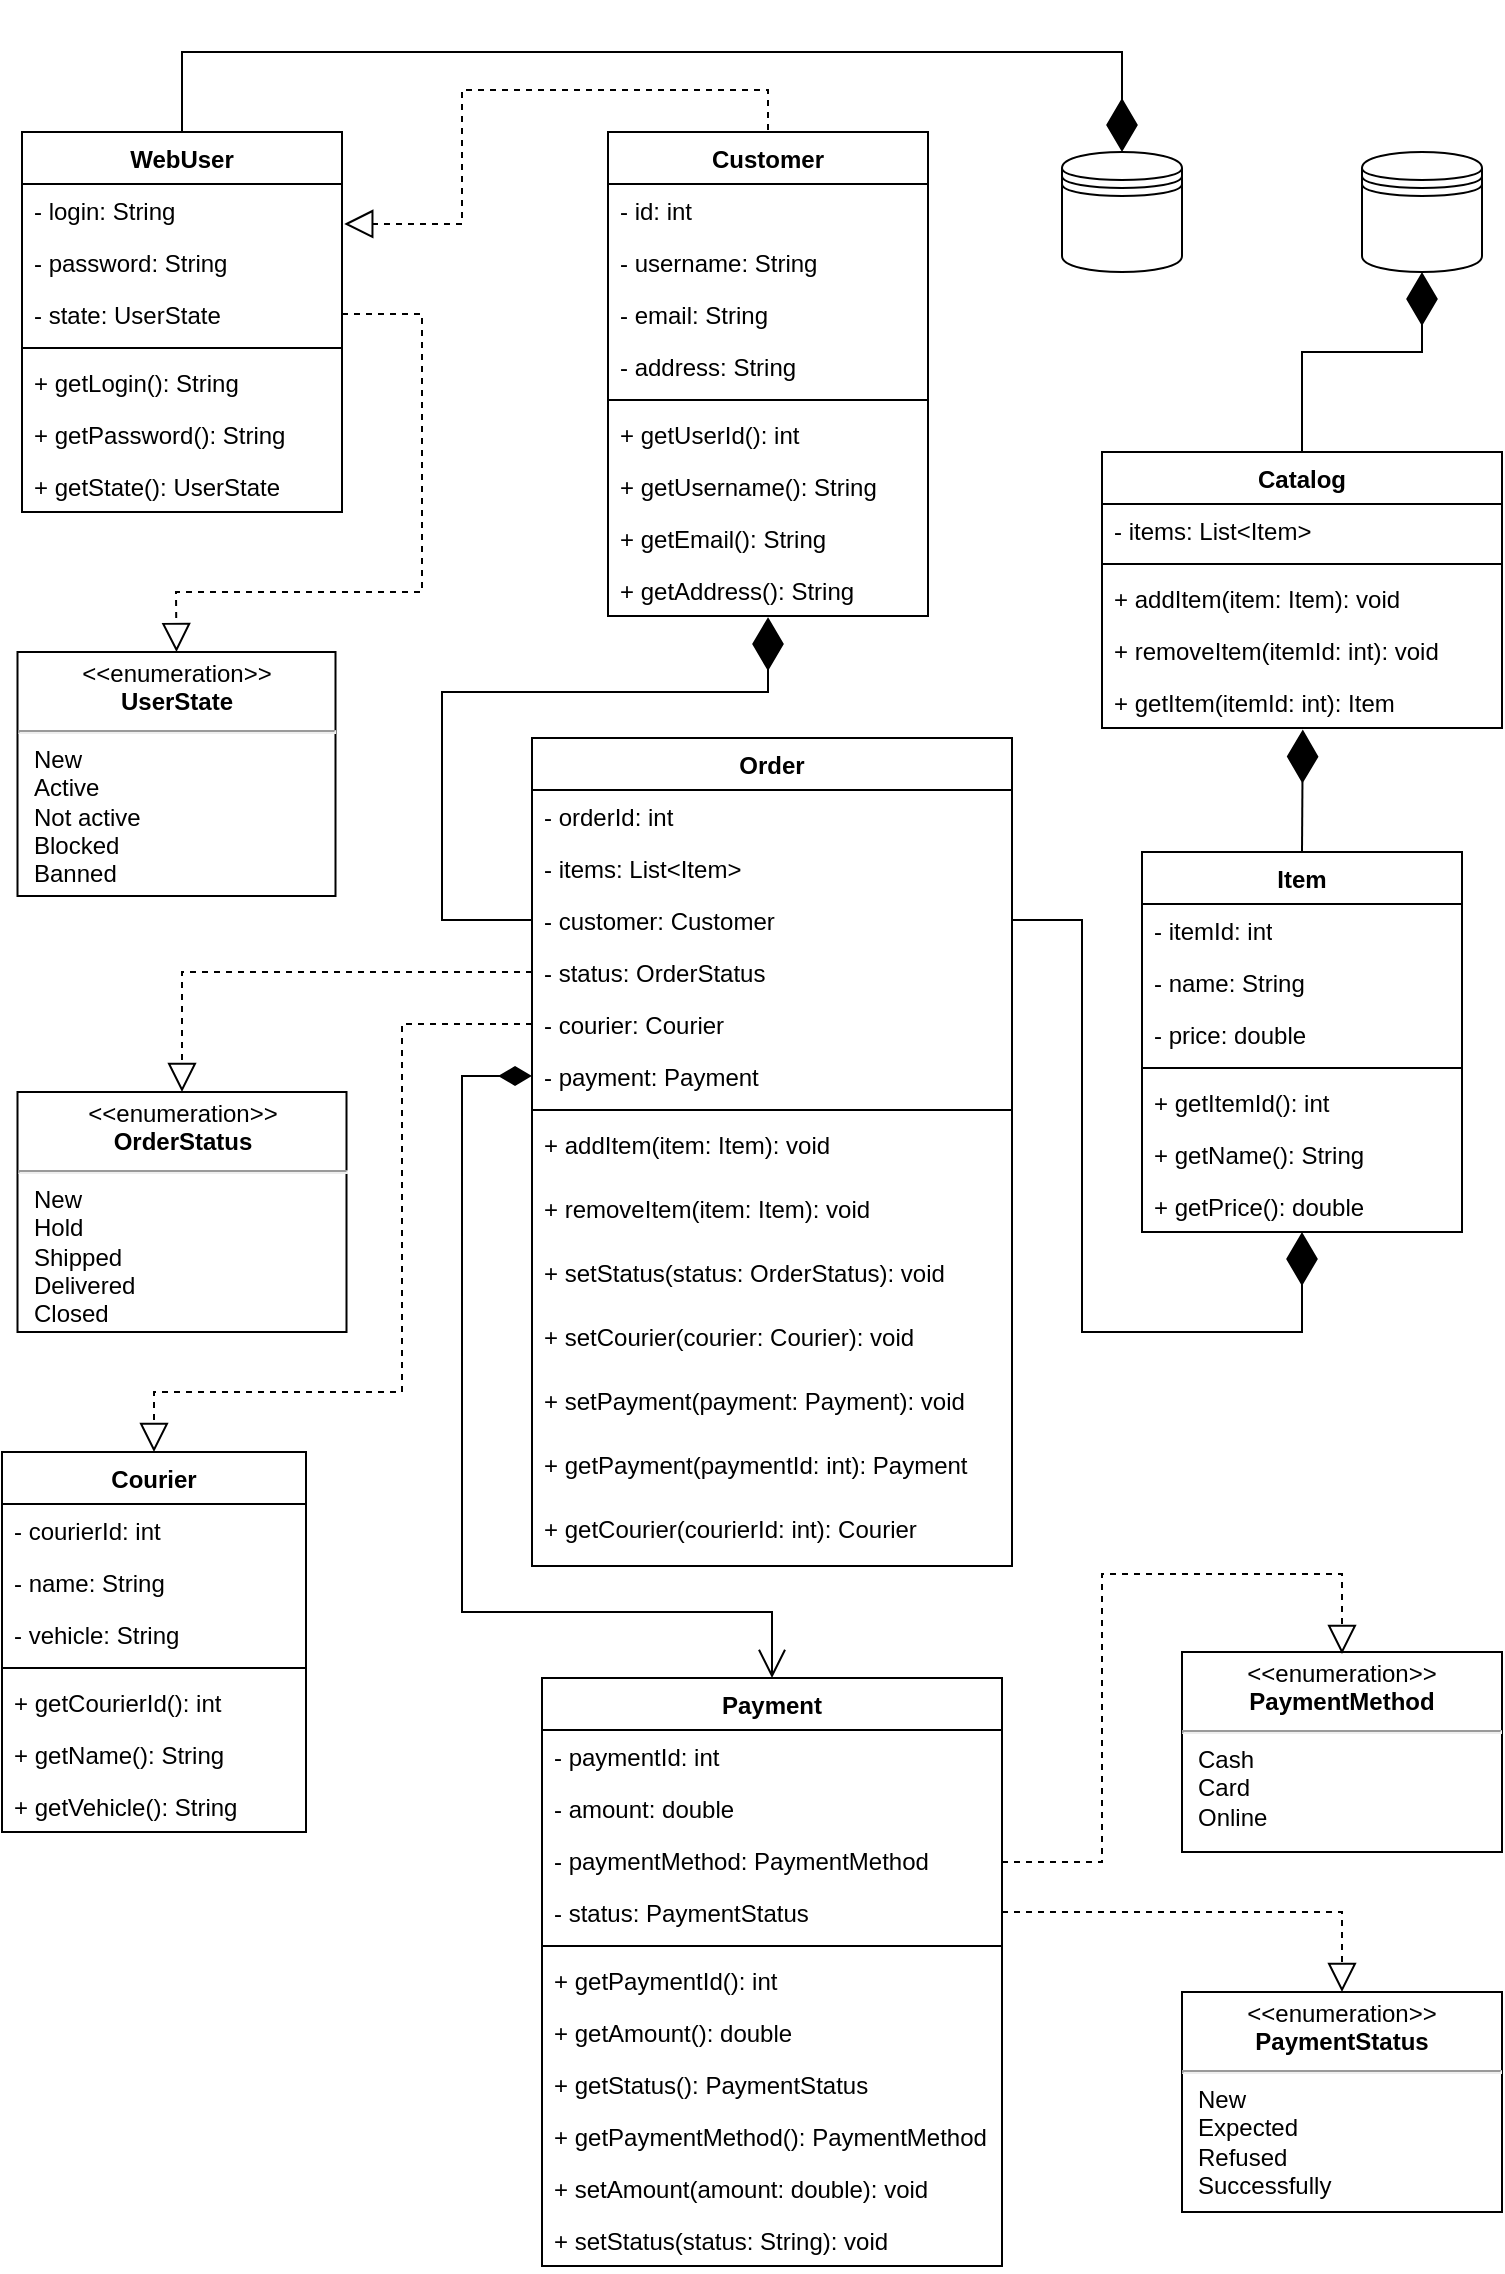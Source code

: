 <mxfile version="23.1.5" type="device">
  <diagram id="C5RBs43oDa-KdzZeNtuy" name="Page-1">
    <mxGraphModel dx="913" dy="577" grid="1" gridSize="10" guides="1" tooltips="1" connect="1" arrows="1" fold="1" page="1" pageScale="1" pageWidth="827" pageHeight="1169" math="0" shadow="0">
      <root>
        <mxCell id="WIyWlLk6GJQsqaUBKTNV-0" />
        <mxCell id="WIyWlLk6GJQsqaUBKTNV-1" parent="WIyWlLk6GJQsqaUBKTNV-0" />
        <mxCell id="zkfFHV4jXpPFQw0GAbJ--0" value="Customer" style="swimlane;fontStyle=1;align=center;verticalAlign=top;childLayout=stackLayout;horizontal=1;startSize=26;horizontalStack=0;resizeParent=1;resizeLast=0;collapsible=1;marginBottom=0;rounded=0;shadow=0;strokeWidth=1;" parent="WIyWlLk6GJQsqaUBKTNV-1" vertex="1">
          <mxGeometry x="353" y="70" width="160" height="242" as="geometry">
            <mxRectangle x="230" y="140" width="160" height="26" as="alternateBounds" />
          </mxGeometry>
        </mxCell>
        <mxCell id="zkfFHV4jXpPFQw0GAbJ--1" value="- id: int" style="text;align=left;verticalAlign=top;spacingLeft=4;spacingRight=4;overflow=hidden;rotatable=0;points=[[0,0.5],[1,0.5]];portConstraint=eastwest;" parent="zkfFHV4jXpPFQw0GAbJ--0" vertex="1">
          <mxGeometry y="26" width="160" height="26" as="geometry" />
        </mxCell>
        <mxCell id="zkfFHV4jXpPFQw0GAbJ--2" value="- username: String" style="text;align=left;verticalAlign=top;spacingLeft=4;spacingRight=4;overflow=hidden;rotatable=0;points=[[0,0.5],[1,0.5]];portConstraint=eastwest;rounded=0;shadow=0;html=0;" parent="zkfFHV4jXpPFQw0GAbJ--0" vertex="1">
          <mxGeometry y="52" width="160" height="26" as="geometry" />
        </mxCell>
        <mxCell id="zkfFHV4jXpPFQw0GAbJ--3" value="- email: String" style="text;align=left;verticalAlign=top;spacingLeft=4;spacingRight=4;overflow=hidden;rotatable=0;points=[[0,0.5],[1,0.5]];portConstraint=eastwest;rounded=0;shadow=0;html=0;" parent="zkfFHV4jXpPFQw0GAbJ--0" vertex="1">
          <mxGeometry y="78" width="160" height="26" as="geometry" />
        </mxCell>
        <mxCell id="Utnqw9MbGtjkP07QCAIf-25" value="- address: String" style="text;align=left;verticalAlign=top;spacingLeft=4;spacingRight=4;overflow=hidden;rotatable=0;points=[[0,0.5],[1,0.5]];portConstraint=eastwest;rounded=0;shadow=0;html=0;" parent="zkfFHV4jXpPFQw0GAbJ--0" vertex="1">
          <mxGeometry y="104" width="160" height="26" as="geometry" />
        </mxCell>
        <mxCell id="zkfFHV4jXpPFQw0GAbJ--4" value="" style="line;html=1;strokeWidth=1;align=left;verticalAlign=middle;spacingTop=-1;spacingLeft=3;spacingRight=3;rotatable=0;labelPosition=right;points=[];portConstraint=eastwest;" parent="zkfFHV4jXpPFQw0GAbJ--0" vertex="1">
          <mxGeometry y="130" width="160" height="8" as="geometry" />
        </mxCell>
        <mxCell id="zkfFHV4jXpPFQw0GAbJ--5" value="+ getUserId(): int " style="text;align=left;verticalAlign=top;spacingLeft=4;spacingRight=4;overflow=hidden;rotatable=0;points=[[0,0.5],[1,0.5]];portConstraint=eastwest;" parent="zkfFHV4jXpPFQw0GAbJ--0" vertex="1">
          <mxGeometry y="138" width="160" height="26" as="geometry" />
        </mxCell>
        <mxCell id="Utnqw9MbGtjkP07QCAIf-0" value="+ getUsername(): String" style="text;align=left;verticalAlign=top;spacingLeft=4;spacingRight=4;overflow=hidden;rotatable=0;points=[[0,0.5],[1,0.5]];portConstraint=eastwest;" parent="zkfFHV4jXpPFQw0GAbJ--0" vertex="1">
          <mxGeometry y="164" width="160" height="26" as="geometry" />
        </mxCell>
        <mxCell id="Utnqw9MbGtjkP07QCAIf-1" value="+ getEmail(): String" style="text;align=left;verticalAlign=top;spacingLeft=4;spacingRight=4;overflow=hidden;rotatable=0;points=[[0,0.5],[1,0.5]];portConstraint=eastwest;" parent="zkfFHV4jXpPFQw0GAbJ--0" vertex="1">
          <mxGeometry y="190" width="160" height="26" as="geometry" />
        </mxCell>
        <mxCell id="Utnqw9MbGtjkP07QCAIf-26" value="+ getAddress(): String" style="text;align=left;verticalAlign=top;spacingLeft=4;spacingRight=4;overflow=hidden;rotatable=0;points=[[0,0.5],[1,0.5]];portConstraint=eastwest;" parent="zkfFHV4jXpPFQw0GAbJ--0" vertex="1">
          <mxGeometry y="216" width="160" height="26" as="geometry" />
        </mxCell>
        <mxCell id="zkfFHV4jXpPFQw0GAbJ--6" value="Order" style="swimlane;fontStyle=1;align=center;verticalAlign=top;childLayout=stackLayout;horizontal=1;startSize=26;horizontalStack=0;resizeParent=1;resizeLast=0;collapsible=1;marginBottom=0;rounded=0;shadow=0;strokeWidth=1;" parent="WIyWlLk6GJQsqaUBKTNV-1" vertex="1">
          <mxGeometry x="315" y="373" width="240" height="414" as="geometry">
            <mxRectangle x="130" y="380" width="160" height="26" as="alternateBounds" />
          </mxGeometry>
        </mxCell>
        <mxCell id="zkfFHV4jXpPFQw0GAbJ--7" value="- orderId: int" style="text;align=left;verticalAlign=top;spacingLeft=4;spacingRight=4;overflow=hidden;rotatable=0;points=[[0,0.5],[1,0.5]];portConstraint=eastwest;" parent="zkfFHV4jXpPFQw0GAbJ--6" vertex="1">
          <mxGeometry y="26" width="240" height="26" as="geometry" />
        </mxCell>
        <mxCell id="zkfFHV4jXpPFQw0GAbJ--8" value="- items: List&lt;Item&gt;" style="text;align=left;verticalAlign=top;spacingLeft=4;spacingRight=4;overflow=hidden;rotatable=0;points=[[0,0.5],[1,0.5]];portConstraint=eastwest;rounded=0;shadow=0;html=0;" parent="zkfFHV4jXpPFQw0GAbJ--6" vertex="1">
          <mxGeometry y="52" width="240" height="26" as="geometry" />
        </mxCell>
        <mxCell id="Utnqw9MbGtjkP07QCAIf-71" value="- customer: Customer" style="text;align=left;verticalAlign=top;spacingLeft=4;spacingRight=4;overflow=hidden;rotatable=0;points=[[0,0.5],[1,0.5]];portConstraint=eastwest;rounded=0;shadow=0;html=0;" parent="zkfFHV4jXpPFQw0GAbJ--6" vertex="1">
          <mxGeometry y="78" width="240" height="26" as="geometry" />
        </mxCell>
        <mxCell id="Utnqw9MbGtjkP07QCAIf-2" value="- status: OrderStatus" style="text;align=left;verticalAlign=top;spacingLeft=4;spacingRight=4;overflow=hidden;rotatable=0;points=[[0,0.5],[1,0.5]];portConstraint=eastwest;rounded=0;shadow=0;html=0;" parent="zkfFHV4jXpPFQw0GAbJ--6" vertex="1">
          <mxGeometry y="104" width="240" height="26" as="geometry" />
        </mxCell>
        <mxCell id="Utnqw9MbGtjkP07QCAIf-70" value="- courier: Courier" style="text;align=left;verticalAlign=top;spacingLeft=4;spacingRight=4;overflow=hidden;rotatable=0;points=[[0,0.5],[1,0.5]];portConstraint=eastwest;rounded=0;shadow=0;html=0;" parent="zkfFHV4jXpPFQw0GAbJ--6" vertex="1">
          <mxGeometry y="130" width="240" height="26" as="geometry" />
        </mxCell>
        <mxCell id="Utnqw9MbGtjkP07QCAIf-73" value="- payment: Payment" style="text;align=left;verticalAlign=top;spacingLeft=4;spacingRight=4;overflow=hidden;rotatable=0;points=[[0,0.5],[1,0.5]];portConstraint=eastwest;rounded=0;shadow=0;html=0;" parent="zkfFHV4jXpPFQw0GAbJ--6" vertex="1">
          <mxGeometry y="156" width="240" height="26" as="geometry" />
        </mxCell>
        <mxCell id="zkfFHV4jXpPFQw0GAbJ--9" value="" style="line;html=1;strokeWidth=1;align=left;verticalAlign=middle;spacingTop=-1;spacingLeft=3;spacingRight=3;rotatable=0;labelPosition=right;points=[];portConstraint=eastwest;" parent="zkfFHV4jXpPFQw0GAbJ--6" vertex="1">
          <mxGeometry y="182" width="240" height="8" as="geometry" />
        </mxCell>
        <mxCell id="zkfFHV4jXpPFQw0GAbJ--11" value="+ addItem(item: Item): void" style="text;align=left;verticalAlign=top;spacingLeft=4;spacingRight=4;overflow=hidden;rotatable=0;points=[[0,0.5],[1,0.5]];portConstraint=eastwest;" parent="zkfFHV4jXpPFQw0GAbJ--6" vertex="1">
          <mxGeometry y="190" width="240" height="32" as="geometry" />
        </mxCell>
        <mxCell id="Utnqw9MbGtjkP07QCAIf-3" value="+ removeItem(item: Item): void" style="text;align=left;verticalAlign=top;spacingLeft=4;spacingRight=4;overflow=hidden;rotatable=0;points=[[0,0.5],[1,0.5]];portConstraint=eastwest;" parent="zkfFHV4jXpPFQw0GAbJ--6" vertex="1">
          <mxGeometry y="222" width="240" height="32" as="geometry" />
        </mxCell>
        <mxCell id="Utnqw9MbGtjkP07QCAIf-4" value="+ setStatus(status: OrderStatus): void" style="text;align=left;verticalAlign=top;spacingLeft=4;spacingRight=4;overflow=hidden;rotatable=0;points=[[0,0.5],[1,0.5]];portConstraint=eastwest;" parent="zkfFHV4jXpPFQw0GAbJ--6" vertex="1">
          <mxGeometry y="254" width="240" height="32" as="geometry" />
        </mxCell>
        <mxCell id="Utnqw9MbGtjkP07QCAIf-76" value="+ setCourier(courier: Courier): void" style="text;align=left;verticalAlign=top;spacingLeft=4;spacingRight=4;overflow=hidden;rotatable=0;points=[[0,0.5],[1,0.5]];portConstraint=eastwest;" parent="zkfFHV4jXpPFQw0GAbJ--6" vertex="1">
          <mxGeometry y="286" width="240" height="32" as="geometry" />
        </mxCell>
        <mxCell id="Utnqw9MbGtjkP07QCAIf-77" value="+ setPayment(payment: Payment): void" style="text;align=left;verticalAlign=top;spacingLeft=4;spacingRight=4;overflow=hidden;rotatable=0;points=[[0,0.5],[1,0.5]];portConstraint=eastwest;" parent="zkfFHV4jXpPFQw0GAbJ--6" vertex="1">
          <mxGeometry y="318" width="240" height="32" as="geometry" />
        </mxCell>
        <mxCell id="Utnqw9MbGtjkP07QCAIf-74" value="+ getPayment(paymentId: int): Payment" style="text;align=left;verticalAlign=top;spacingLeft=4;spacingRight=4;overflow=hidden;rotatable=0;points=[[0,0.5],[1,0.5]];portConstraint=eastwest;" parent="zkfFHV4jXpPFQw0GAbJ--6" vertex="1">
          <mxGeometry y="350" width="240" height="32" as="geometry" />
        </mxCell>
        <mxCell id="Utnqw9MbGtjkP07QCAIf-75" value="+ getCourier(courierId: int): Courier" style="text;align=left;verticalAlign=top;spacingLeft=4;spacingRight=4;overflow=hidden;rotatable=0;points=[[0,0.5],[1,0.5]];portConstraint=eastwest;" parent="zkfFHV4jXpPFQw0GAbJ--6" vertex="1">
          <mxGeometry y="382" width="240" height="32" as="geometry" />
        </mxCell>
        <mxCell id="zkfFHV4jXpPFQw0GAbJ--17" value="Courier" style="swimlane;fontStyle=1;align=center;verticalAlign=top;childLayout=stackLayout;horizontal=1;startSize=26;horizontalStack=0;resizeParent=1;resizeLast=0;collapsible=1;marginBottom=0;rounded=0;shadow=0;strokeWidth=1;" parent="WIyWlLk6GJQsqaUBKTNV-1" vertex="1">
          <mxGeometry x="50" y="730" width="152" height="190" as="geometry">
            <mxRectangle x="550" y="140" width="160" height="26" as="alternateBounds" />
          </mxGeometry>
        </mxCell>
        <mxCell id="zkfFHV4jXpPFQw0GAbJ--18" value="- courierId: int" style="text;align=left;verticalAlign=top;spacingLeft=4;spacingRight=4;overflow=hidden;rotatable=0;points=[[0,0.5],[1,0.5]];portConstraint=eastwest;" parent="zkfFHV4jXpPFQw0GAbJ--17" vertex="1">
          <mxGeometry y="26" width="152" height="26" as="geometry" />
        </mxCell>
        <mxCell id="zkfFHV4jXpPFQw0GAbJ--19" value="- name: String" style="text;align=left;verticalAlign=top;spacingLeft=4;spacingRight=4;overflow=hidden;rotatable=0;points=[[0,0.5],[1,0.5]];portConstraint=eastwest;rounded=0;shadow=0;html=0;" parent="zkfFHV4jXpPFQw0GAbJ--17" vertex="1">
          <mxGeometry y="52" width="152" height="26" as="geometry" />
        </mxCell>
        <mxCell id="zkfFHV4jXpPFQw0GAbJ--20" value="- vehicle: String" style="text;align=left;verticalAlign=top;spacingLeft=4;spacingRight=4;overflow=hidden;rotatable=0;points=[[0,0.5],[1,0.5]];portConstraint=eastwest;rounded=0;shadow=0;html=0;" parent="zkfFHV4jXpPFQw0GAbJ--17" vertex="1">
          <mxGeometry y="78" width="152" height="26" as="geometry" />
        </mxCell>
        <mxCell id="zkfFHV4jXpPFQw0GAbJ--23" value="" style="line;html=1;strokeWidth=1;align=left;verticalAlign=middle;spacingTop=-1;spacingLeft=3;spacingRight=3;rotatable=0;labelPosition=right;points=[];portConstraint=eastwest;" parent="zkfFHV4jXpPFQw0GAbJ--17" vertex="1">
          <mxGeometry y="104" width="152" height="8" as="geometry" />
        </mxCell>
        <mxCell id="zkfFHV4jXpPFQw0GAbJ--22" value="+ getCourierId(): int" style="text;align=left;verticalAlign=top;spacingLeft=4;spacingRight=4;overflow=hidden;rotatable=0;points=[[0,0.5],[1,0.5]];portConstraint=eastwest;rounded=0;shadow=0;html=0;" parent="zkfFHV4jXpPFQw0GAbJ--17" vertex="1">
          <mxGeometry y="112" width="152" height="26" as="geometry" />
        </mxCell>
        <mxCell id="zkfFHV4jXpPFQw0GAbJ--24" value="+ getName(): String" style="text;align=left;verticalAlign=top;spacingLeft=4;spacingRight=4;overflow=hidden;rotatable=0;points=[[0,0.5],[1,0.5]];portConstraint=eastwest;" parent="zkfFHV4jXpPFQw0GAbJ--17" vertex="1">
          <mxGeometry y="138" width="152" height="26" as="geometry" />
        </mxCell>
        <mxCell id="zkfFHV4jXpPFQw0GAbJ--25" value="+ getVehicle(): String" style="text;align=left;verticalAlign=top;spacingLeft=4;spacingRight=4;overflow=hidden;rotatable=0;points=[[0,0.5],[1,0.5]];portConstraint=eastwest;" parent="zkfFHV4jXpPFQw0GAbJ--17" vertex="1">
          <mxGeometry y="164" width="152" height="26" as="geometry" />
        </mxCell>
        <mxCell id="Utnqw9MbGtjkP07QCAIf-5" value="Item" style="swimlane;fontStyle=1;align=center;verticalAlign=top;childLayout=stackLayout;horizontal=1;startSize=26;horizontalStack=0;resizeParent=1;resizeParentMax=0;resizeLast=0;collapsible=1;marginBottom=0;whiteSpace=wrap;html=1;" parent="WIyWlLk6GJQsqaUBKTNV-1" vertex="1">
          <mxGeometry x="620" y="430" width="160" height="190" as="geometry" />
        </mxCell>
        <mxCell id="Utnqw9MbGtjkP07QCAIf-6" value="- itemId: int" style="text;strokeColor=none;fillColor=none;align=left;verticalAlign=top;spacingLeft=4;spacingRight=4;overflow=hidden;rotatable=0;points=[[0,0.5],[1,0.5]];portConstraint=eastwest;whiteSpace=wrap;html=1;" parent="Utnqw9MbGtjkP07QCAIf-5" vertex="1">
          <mxGeometry y="26" width="160" height="26" as="geometry" />
        </mxCell>
        <mxCell id="Utnqw9MbGtjkP07QCAIf-10" value="- name: String" style="text;strokeColor=none;fillColor=none;align=left;verticalAlign=top;spacingLeft=4;spacingRight=4;overflow=hidden;rotatable=0;points=[[0,0.5],[1,0.5]];portConstraint=eastwest;whiteSpace=wrap;html=1;" parent="Utnqw9MbGtjkP07QCAIf-5" vertex="1">
          <mxGeometry y="52" width="160" height="26" as="geometry" />
        </mxCell>
        <mxCell id="Utnqw9MbGtjkP07QCAIf-12" value="- price: double" style="text;strokeColor=none;fillColor=none;align=left;verticalAlign=top;spacingLeft=4;spacingRight=4;overflow=hidden;rotatable=0;points=[[0,0.5],[1,0.5]];portConstraint=eastwest;whiteSpace=wrap;html=1;" parent="Utnqw9MbGtjkP07QCAIf-5" vertex="1">
          <mxGeometry y="78" width="160" height="26" as="geometry" />
        </mxCell>
        <mxCell id="Utnqw9MbGtjkP07QCAIf-7" value="" style="line;strokeWidth=1;fillColor=none;align=left;verticalAlign=middle;spacingTop=-1;spacingLeft=3;spacingRight=3;rotatable=0;labelPosition=right;points=[];portConstraint=eastwest;strokeColor=inherit;" parent="Utnqw9MbGtjkP07QCAIf-5" vertex="1">
          <mxGeometry y="104" width="160" height="8" as="geometry" />
        </mxCell>
        <mxCell id="Utnqw9MbGtjkP07QCAIf-8" value="+ getItemId(): int" style="text;strokeColor=none;fillColor=none;align=left;verticalAlign=top;spacingLeft=4;spacingRight=4;overflow=hidden;rotatable=0;points=[[0,0.5],[1,0.5]];portConstraint=eastwest;whiteSpace=wrap;html=1;" parent="Utnqw9MbGtjkP07QCAIf-5" vertex="1">
          <mxGeometry y="112" width="160" height="26" as="geometry" />
        </mxCell>
        <mxCell id="Utnqw9MbGtjkP07QCAIf-9" value="+ getName(): String" style="text;strokeColor=none;fillColor=none;align=left;verticalAlign=top;spacingLeft=4;spacingRight=4;overflow=hidden;rotatable=0;points=[[0,0.5],[1,0.5]];portConstraint=eastwest;whiteSpace=wrap;html=1;" parent="Utnqw9MbGtjkP07QCAIf-5" vertex="1">
          <mxGeometry y="138" width="160" height="26" as="geometry" />
        </mxCell>
        <mxCell id="Utnqw9MbGtjkP07QCAIf-11" value="+ getPrice(): double" style="text;strokeColor=none;fillColor=none;align=left;verticalAlign=top;spacingLeft=4;spacingRight=4;overflow=hidden;rotatable=0;points=[[0,0.5],[1,0.5]];portConstraint=eastwest;whiteSpace=wrap;html=1;" parent="Utnqw9MbGtjkP07QCAIf-5" vertex="1">
          <mxGeometry y="164" width="160" height="26" as="geometry" />
        </mxCell>
        <mxCell id="Utnqw9MbGtjkP07QCAIf-13" value="WebUser" style="swimlane;fontStyle=1;align=center;verticalAlign=top;childLayout=stackLayout;horizontal=1;startSize=26;horizontalStack=0;resizeParent=1;resizeParentMax=0;resizeLast=0;collapsible=1;marginBottom=0;whiteSpace=wrap;html=1;" parent="WIyWlLk6GJQsqaUBKTNV-1" vertex="1">
          <mxGeometry x="60" y="70" width="160" height="190" as="geometry" />
        </mxCell>
        <mxCell id="Utnqw9MbGtjkP07QCAIf-23" value="- login: String" style="text;strokeColor=none;fillColor=none;align=left;verticalAlign=top;spacingLeft=4;spacingRight=4;overflow=hidden;rotatable=0;points=[[0,0.5],[1,0.5]];portConstraint=eastwest;whiteSpace=wrap;html=1;" parent="Utnqw9MbGtjkP07QCAIf-13" vertex="1">
          <mxGeometry y="26" width="160" height="26" as="geometry" />
        </mxCell>
        <mxCell id="Utnqw9MbGtjkP07QCAIf-14" value="- password: String" style="text;strokeColor=none;fillColor=none;align=left;verticalAlign=top;spacingLeft=4;spacingRight=4;overflow=hidden;rotatable=0;points=[[0,0.5],[1,0.5]];portConstraint=eastwest;whiteSpace=wrap;html=1;" parent="Utnqw9MbGtjkP07QCAIf-13" vertex="1">
          <mxGeometry y="52" width="160" height="26" as="geometry" />
        </mxCell>
        <mxCell id="Utnqw9MbGtjkP07QCAIf-21" value="- state: UserState" style="text;strokeColor=none;fillColor=none;align=left;verticalAlign=top;spacingLeft=4;spacingRight=4;overflow=hidden;rotatable=0;points=[[0,0.5],[1,0.5]];portConstraint=eastwest;whiteSpace=wrap;html=1;" parent="Utnqw9MbGtjkP07QCAIf-13" vertex="1">
          <mxGeometry y="78" width="160" height="26" as="geometry" />
        </mxCell>
        <mxCell id="Utnqw9MbGtjkP07QCAIf-15" value="" style="line;strokeWidth=1;fillColor=none;align=left;verticalAlign=middle;spacingTop=-1;spacingLeft=3;spacingRight=3;rotatable=0;labelPosition=right;points=[];portConstraint=eastwest;strokeColor=inherit;" parent="Utnqw9MbGtjkP07QCAIf-13" vertex="1">
          <mxGeometry y="104" width="160" height="8" as="geometry" />
        </mxCell>
        <mxCell id="Utnqw9MbGtjkP07QCAIf-16" value="+ getLogin(): String" style="text;strokeColor=none;fillColor=none;align=left;verticalAlign=top;spacingLeft=4;spacingRight=4;overflow=hidden;rotatable=0;points=[[0,0.5],[1,0.5]];portConstraint=eastwest;whiteSpace=wrap;html=1;" parent="Utnqw9MbGtjkP07QCAIf-13" vertex="1">
          <mxGeometry y="112" width="160" height="26" as="geometry" />
        </mxCell>
        <mxCell id="Utnqw9MbGtjkP07QCAIf-22" value="+ getPassword(): String" style="text;strokeColor=none;fillColor=none;align=left;verticalAlign=top;spacingLeft=4;spacingRight=4;overflow=hidden;rotatable=0;points=[[0,0.5],[1,0.5]];portConstraint=eastwest;whiteSpace=wrap;html=1;" parent="Utnqw9MbGtjkP07QCAIf-13" vertex="1">
          <mxGeometry y="138" width="160" height="26" as="geometry" />
        </mxCell>
        <mxCell id="Utnqw9MbGtjkP07QCAIf-24" value="+ getState(): UserState" style="text;strokeColor=none;fillColor=none;align=left;verticalAlign=top;spacingLeft=4;spacingRight=4;overflow=hidden;rotatable=0;points=[[0,0.5],[1,0.5]];portConstraint=eastwest;whiteSpace=wrap;html=1;" parent="Utnqw9MbGtjkP07QCAIf-13" vertex="1">
          <mxGeometry y="164" width="160" height="26" as="geometry" />
        </mxCell>
        <mxCell id="Utnqw9MbGtjkP07QCAIf-40" value="&lt;p style=&quot;margin:0px;margin-top:4px;text-align:center;&quot;&gt;&amp;lt;&amp;lt;enumeration&amp;gt;&amp;gt;&lt;br&gt;&lt;b&gt;UserState&lt;/b&gt;&lt;/p&gt;&lt;hr&gt;&lt;p style=&quot;margin:0px;margin-left:8px;text-align:left;&quot;&gt;New&lt;br&gt;Active&lt;/p&gt;&lt;p style=&quot;margin:0px;margin-left:8px;text-align:left;&quot;&gt;Not active&lt;br&gt;&lt;/p&gt;&lt;p style=&quot;margin:0px;margin-left:8px;text-align:left;&quot;&gt;Blocked&lt;/p&gt;&lt;p style=&quot;margin:0px;margin-left:8px;text-align:left;&quot;&gt;Banned&lt;/p&gt;&lt;p style=&quot;margin:0px;margin-left:8px;text-align:left;&quot;&gt;&lt;br&gt;&lt;/p&gt;" style="shape=rect;html=1;overflow=fill;whiteSpace=wrap;" parent="WIyWlLk6GJQsqaUBKTNV-1" vertex="1">
          <mxGeometry x="57.75" y="330" width="159" height="122" as="geometry" />
        </mxCell>
        <mxCell id="Utnqw9MbGtjkP07QCAIf-41" value="Payment" style="swimlane;fontStyle=1;align=center;verticalAlign=top;childLayout=stackLayout;horizontal=1;startSize=26;horizontalStack=0;resizeParent=1;resizeParentMax=0;resizeLast=0;collapsible=1;marginBottom=0;whiteSpace=wrap;html=1;" parent="WIyWlLk6GJQsqaUBKTNV-1" vertex="1">
          <mxGeometry x="320" y="843" width="230" height="294" as="geometry" />
        </mxCell>
        <mxCell id="Utnqw9MbGtjkP07QCAIf-42" value="- paymentId: int" style="text;strokeColor=none;fillColor=none;align=left;verticalAlign=top;spacingLeft=4;spacingRight=4;overflow=hidden;rotatable=0;points=[[0,0.5],[1,0.5]];portConstraint=eastwest;whiteSpace=wrap;html=1;" parent="Utnqw9MbGtjkP07QCAIf-41" vertex="1">
          <mxGeometry y="26" width="230" height="26" as="geometry" />
        </mxCell>
        <mxCell id="Utnqw9MbGtjkP07QCAIf-48" value="- amount: double" style="text;strokeColor=none;fillColor=none;align=left;verticalAlign=top;spacingLeft=4;spacingRight=4;overflow=hidden;rotatable=0;points=[[0,0.5],[1,0.5]];portConstraint=eastwest;whiteSpace=wrap;html=1;" parent="Utnqw9MbGtjkP07QCAIf-41" vertex="1">
          <mxGeometry y="52" width="230" height="26" as="geometry" />
        </mxCell>
        <mxCell id="Utnqw9MbGtjkP07QCAIf-46" value="- paymentMethod: PaymentMethod" style="text;strokeColor=none;fillColor=none;align=left;verticalAlign=top;spacingLeft=4;spacingRight=4;overflow=hidden;rotatable=0;points=[[0,0.5],[1,0.5]];portConstraint=eastwest;whiteSpace=wrap;html=1;" parent="Utnqw9MbGtjkP07QCAIf-41" vertex="1">
          <mxGeometry y="78" width="230" height="26" as="geometry" />
        </mxCell>
        <mxCell id="Utnqw9MbGtjkP07QCAIf-47" value="- status:&amp;nbsp;PaymentStatus" style="text;strokeColor=none;fillColor=none;align=left;verticalAlign=top;spacingLeft=4;spacingRight=4;overflow=hidden;rotatable=0;points=[[0,0.5],[1,0.5]];portConstraint=eastwest;whiteSpace=wrap;html=1;" parent="Utnqw9MbGtjkP07QCAIf-41" vertex="1">
          <mxGeometry y="104" width="230" height="26" as="geometry" />
        </mxCell>
        <mxCell id="Utnqw9MbGtjkP07QCAIf-43" value="" style="line;strokeWidth=1;fillColor=none;align=left;verticalAlign=middle;spacingTop=-1;spacingLeft=3;spacingRight=3;rotatable=0;labelPosition=right;points=[];portConstraint=eastwest;strokeColor=inherit;" parent="Utnqw9MbGtjkP07QCAIf-41" vertex="1">
          <mxGeometry y="130" width="230" height="8" as="geometry" />
        </mxCell>
        <mxCell id="Utnqw9MbGtjkP07QCAIf-44" value="+ getPaymentId(): int" style="text;strokeColor=none;fillColor=none;align=left;verticalAlign=top;spacingLeft=4;spacingRight=4;overflow=hidden;rotatable=0;points=[[0,0.5],[1,0.5]];portConstraint=eastwest;whiteSpace=wrap;html=1;" parent="Utnqw9MbGtjkP07QCAIf-41" vertex="1">
          <mxGeometry y="138" width="230" height="26" as="geometry" />
        </mxCell>
        <mxCell id="Utnqw9MbGtjkP07QCAIf-45" value="+ getAmount(): double" style="text;strokeColor=none;fillColor=none;align=left;verticalAlign=top;spacingLeft=4;spacingRight=4;overflow=hidden;rotatable=0;points=[[0,0.5],[1,0.5]];portConstraint=eastwest;whiteSpace=wrap;html=1;" parent="Utnqw9MbGtjkP07QCAIf-41" vertex="1">
          <mxGeometry y="164" width="230" height="26" as="geometry" />
        </mxCell>
        <mxCell id="Utnqw9MbGtjkP07QCAIf-49" value="+ getStatus():&amp;nbsp;PaymentStatus" style="text;strokeColor=none;fillColor=none;align=left;verticalAlign=top;spacingLeft=4;spacingRight=4;overflow=hidden;rotatable=0;points=[[0,0.5],[1,0.5]];portConstraint=eastwest;whiteSpace=wrap;html=1;" parent="Utnqw9MbGtjkP07QCAIf-41" vertex="1">
          <mxGeometry y="190" width="230" height="26" as="geometry" />
        </mxCell>
        <mxCell id="Utnqw9MbGtjkP07QCAIf-50" value="+ getPaymentMethod(): PaymentMethod" style="text;strokeColor=none;fillColor=none;align=left;verticalAlign=top;spacingLeft=4;spacingRight=4;overflow=hidden;rotatable=0;points=[[0,0.5],[1,0.5]];portConstraint=eastwest;whiteSpace=wrap;html=1;" parent="Utnqw9MbGtjkP07QCAIf-41" vertex="1">
          <mxGeometry y="216" width="230" height="26" as="geometry" />
        </mxCell>
        <mxCell id="Utnqw9MbGtjkP07QCAIf-51" value="+ setAmount(amount: double): void" style="text;strokeColor=none;fillColor=none;align=left;verticalAlign=top;spacingLeft=4;spacingRight=4;overflow=hidden;rotatable=0;points=[[0,0.5],[1,0.5]];portConstraint=eastwest;whiteSpace=wrap;html=1;" parent="Utnqw9MbGtjkP07QCAIf-41" vertex="1">
          <mxGeometry y="242" width="230" height="26" as="geometry" />
        </mxCell>
        <mxCell id="Utnqw9MbGtjkP07QCAIf-52" value="+ setStatus(status: String): void" style="text;strokeColor=none;fillColor=none;align=left;verticalAlign=top;spacingLeft=4;spacingRight=4;overflow=hidden;rotatable=0;points=[[0,0.5],[1,0.5]];portConstraint=eastwest;whiteSpace=wrap;html=1;" parent="Utnqw9MbGtjkP07QCAIf-41" vertex="1">
          <mxGeometry y="268" width="230" height="26" as="geometry" />
        </mxCell>
        <mxCell id="Utnqw9MbGtjkP07QCAIf-54" value="&lt;p style=&quot;margin:0px;margin-top:4px;text-align:center;&quot;&gt;&amp;lt;&amp;lt;enumeration&amp;gt;&amp;gt;&lt;br&gt;&lt;b&gt;PaymentMethod&lt;br&gt;&lt;/b&gt;&lt;/p&gt;&lt;hr&gt;&lt;p style=&quot;margin:0px;margin-left:8px;text-align:left;&quot;&gt;Cash&lt;/p&gt;&lt;p style=&quot;margin:0px;margin-left:8px;text-align:left;&quot;&gt;Card&lt;br&gt;Online&lt;/p&gt;" style="shape=rect;html=1;overflow=fill;whiteSpace=wrap;" parent="WIyWlLk6GJQsqaUBKTNV-1" vertex="1">
          <mxGeometry x="640" y="830" width="160" height="100" as="geometry" />
        </mxCell>
        <mxCell id="Utnqw9MbGtjkP07QCAIf-57" value="Catalog" style="swimlane;fontStyle=1;align=center;verticalAlign=top;childLayout=stackLayout;horizontal=1;startSize=26;horizontalStack=0;resizeParent=1;resizeParentMax=0;resizeLast=0;collapsible=1;marginBottom=0;whiteSpace=wrap;html=1;" parent="WIyWlLk6GJQsqaUBKTNV-1" vertex="1">
          <mxGeometry x="600" y="230" width="200" height="138" as="geometry" />
        </mxCell>
        <mxCell id="Utnqw9MbGtjkP07QCAIf-58" value="- items: List&amp;lt;Item&amp;gt;" style="text;strokeColor=none;fillColor=none;align=left;verticalAlign=top;spacingLeft=4;spacingRight=4;overflow=hidden;rotatable=0;points=[[0,0.5],[1,0.5]];portConstraint=eastwest;whiteSpace=wrap;html=1;" parent="Utnqw9MbGtjkP07QCAIf-57" vertex="1">
          <mxGeometry y="26" width="200" height="26" as="geometry" />
        </mxCell>
        <mxCell id="Utnqw9MbGtjkP07QCAIf-59" value="" style="line;strokeWidth=1;fillColor=none;align=left;verticalAlign=middle;spacingTop=-1;spacingLeft=3;spacingRight=3;rotatable=0;labelPosition=right;points=[];portConstraint=eastwest;strokeColor=inherit;" parent="Utnqw9MbGtjkP07QCAIf-57" vertex="1">
          <mxGeometry y="52" width="200" height="8" as="geometry" />
        </mxCell>
        <mxCell id="Utnqw9MbGtjkP07QCAIf-60" value="+ addItem(item: Item): void" style="text;strokeColor=none;fillColor=none;align=left;verticalAlign=top;spacingLeft=4;spacingRight=4;overflow=hidden;rotatable=0;points=[[0,0.5],[1,0.5]];portConstraint=eastwest;whiteSpace=wrap;html=1;" parent="Utnqw9MbGtjkP07QCAIf-57" vertex="1">
          <mxGeometry y="60" width="200" height="26" as="geometry" />
        </mxCell>
        <mxCell id="Utnqw9MbGtjkP07QCAIf-61" value="+ removeItem(itemId: int): void" style="text;strokeColor=none;fillColor=none;align=left;verticalAlign=top;spacingLeft=4;spacingRight=4;overflow=hidden;rotatable=0;points=[[0,0.5],[1,0.5]];portConstraint=eastwest;whiteSpace=wrap;html=1;" parent="Utnqw9MbGtjkP07QCAIf-57" vertex="1">
          <mxGeometry y="86" width="200" height="26" as="geometry" />
        </mxCell>
        <mxCell id="Utnqw9MbGtjkP07QCAIf-62" value="+ getItem(itemId: int): Item" style="text;strokeColor=none;fillColor=none;align=left;verticalAlign=top;spacingLeft=4;spacingRight=4;overflow=hidden;rotatable=0;points=[[0,0.5],[1,0.5]];portConstraint=eastwest;whiteSpace=wrap;html=1;" parent="Utnqw9MbGtjkP07QCAIf-57" vertex="1">
          <mxGeometry y="112" width="200" height="26" as="geometry" />
        </mxCell>
        <mxCell id="Utnqw9MbGtjkP07QCAIf-65" value="" style="shape=datastore;whiteSpace=wrap;html=1;" parent="WIyWlLk6GJQsqaUBKTNV-1" vertex="1">
          <mxGeometry x="580" y="80" width="60" height="60" as="geometry" />
        </mxCell>
        <mxCell id="Utnqw9MbGtjkP07QCAIf-67" value="" style="shape=datastore;whiteSpace=wrap;html=1;" parent="WIyWlLk6GJQsqaUBKTNV-1" vertex="1">
          <mxGeometry x="730" y="80" width="60" height="60" as="geometry" />
        </mxCell>
        <mxCell id="Utnqw9MbGtjkP07QCAIf-69" value="&lt;p style=&quot;margin:0px;margin-top:4px;text-align:center;&quot;&gt;&amp;lt;&amp;lt;enumeration&amp;gt;&amp;gt;&lt;br&gt;&lt;b&gt;OrderStatus&lt;/b&gt;&lt;/p&gt;&lt;hr&gt;&lt;p style=&quot;margin:0px;margin-left:8px;text-align:left;&quot;&gt;New&lt;/p&gt;&lt;p style=&quot;margin:0px;margin-left:8px;text-align:left;&quot;&gt;Hold&lt;br&gt;Shipped&lt;/p&gt;&lt;p style=&quot;margin:0px;margin-left:8px;text-align:left;&quot;&gt;Delivered&lt;/p&gt;&lt;p style=&quot;margin:0px;margin-left:8px;text-align:left;&quot;&gt;Closed&lt;/p&gt;" style="shape=rect;html=1;overflow=fill;whiteSpace=wrap;" parent="WIyWlLk6GJQsqaUBKTNV-1" vertex="1">
          <mxGeometry x="57.75" y="550" width="164.5" height="120" as="geometry" />
        </mxCell>
        <mxCell id="Utnqw9MbGtjkP07QCAIf-72" value="&lt;p style=&quot;margin:0px;margin-top:4px;text-align:center;&quot;&gt;&amp;lt;&amp;lt;enumeration&amp;gt;&amp;gt;&lt;br&gt;&lt;b&gt;PaymentStatus&lt;br&gt;&lt;/b&gt;&lt;/p&gt;&lt;hr&gt;&lt;p style=&quot;margin:0px;margin-left:8px;text-align:left;&quot;&gt;New&lt;/p&gt;&lt;p style=&quot;margin:0px;margin-left:8px;text-align:left;&quot;&gt;Expected&lt;/p&gt;&lt;p style=&quot;margin:0px;margin-left:8px;text-align:left;&quot;&gt;Refused&lt;br&gt;Successfully&amp;nbsp;&lt;/p&gt;" style="shape=rect;html=1;overflow=fill;whiteSpace=wrap;" parent="WIyWlLk6GJQsqaUBKTNV-1" vertex="1">
          <mxGeometry x="640" y="1000" width="160" height="110" as="geometry" />
        </mxCell>
        <mxCell id="Utnqw9MbGtjkP07QCAIf-81" value="" style="endArrow=block;dashed=1;endFill=0;endSize=12;html=1;rounded=0;exitX=1;exitY=0.5;exitDx=0;exitDy=0;entryX=0.5;entryY=0;entryDx=0;entryDy=0;" parent="WIyWlLk6GJQsqaUBKTNV-1" edge="1">
          <mxGeometry width="160" relative="1" as="geometry">
            <mxPoint x="550" y="935" as="sourcePoint" />
            <mxPoint x="720.0" y="831" as="targetPoint" />
            <Array as="points">
              <mxPoint x="600" y="935" />
              <mxPoint x="600" y="791" />
              <mxPoint x="720" y="791" />
            </Array>
          </mxGeometry>
        </mxCell>
        <mxCell id="Utnqw9MbGtjkP07QCAIf-82" value="" style="endArrow=block;dashed=1;endFill=0;endSize=12;html=1;rounded=0;exitX=1;exitY=0.5;exitDx=0;exitDy=0;entryX=0.5;entryY=0;entryDx=0;entryDy=0;" parent="WIyWlLk6GJQsqaUBKTNV-1" source="Utnqw9MbGtjkP07QCAIf-47" target="Utnqw9MbGtjkP07QCAIf-72" edge="1">
          <mxGeometry width="160" relative="1" as="geometry">
            <mxPoint x="580" y="960" as="sourcePoint" />
            <mxPoint x="740" y="960" as="targetPoint" />
            <Array as="points">
              <mxPoint x="720" y="960" />
            </Array>
          </mxGeometry>
        </mxCell>
        <mxCell id="Utnqw9MbGtjkP07QCAIf-83" value="" style="endArrow=block;dashed=1;endFill=0;endSize=12;html=1;rounded=0;exitX=0;exitY=0.5;exitDx=0;exitDy=0;entryX=0.5;entryY=0;entryDx=0;entryDy=0;" parent="WIyWlLk6GJQsqaUBKTNV-1" source="Utnqw9MbGtjkP07QCAIf-2" target="Utnqw9MbGtjkP07QCAIf-69" edge="1">
          <mxGeometry width="160" relative="1" as="geometry">
            <mxPoint x="350" y="510" as="sourcePoint" />
            <mxPoint x="510" y="510" as="targetPoint" />
            <Array as="points">
              <mxPoint x="250" y="490" />
              <mxPoint x="140" y="490" />
              <mxPoint x="140" y="520" />
            </Array>
          </mxGeometry>
        </mxCell>
        <mxCell id="Utnqw9MbGtjkP07QCAIf-85" value="" style="endArrow=block;dashed=1;endFill=0;endSize=12;html=1;rounded=0;exitX=0;exitY=0.5;exitDx=0;exitDy=0;entryX=0.5;entryY=0;entryDx=0;entryDy=0;" parent="WIyWlLk6GJQsqaUBKTNV-1" source="Utnqw9MbGtjkP07QCAIf-70" target="zkfFHV4jXpPFQw0GAbJ--17" edge="1">
          <mxGeometry width="160" relative="1" as="geometry">
            <mxPoint x="290" y="670" as="sourcePoint" />
            <mxPoint x="450" y="670" as="targetPoint" />
            <Array as="points">
              <mxPoint x="250" y="516" />
              <mxPoint x="250" y="700" />
              <mxPoint x="126" y="700" />
            </Array>
          </mxGeometry>
        </mxCell>
        <mxCell id="Utnqw9MbGtjkP07QCAIf-91" value="" style="endArrow=block;dashed=1;endFill=0;endSize=12;html=1;rounded=0;exitX=0.5;exitY=0;exitDx=0;exitDy=0;entryX=1.007;entryY=0.769;entryDx=0;entryDy=0;entryPerimeter=0;" parent="WIyWlLk6GJQsqaUBKTNV-1" target="Utnqw9MbGtjkP07QCAIf-23" edge="1">
          <mxGeometry width="160" relative="1" as="geometry">
            <mxPoint x="433" y="69" as="sourcePoint" />
            <mxPoint x="220" y="111" as="targetPoint" />
            <Array as="points">
              <mxPoint x="433" y="49" />
              <mxPoint x="280" y="49" />
              <mxPoint x="280" y="116" />
            </Array>
          </mxGeometry>
        </mxCell>
        <mxCell id="Utnqw9MbGtjkP07QCAIf-92" value="" style="endArrow=diamondThin;endFill=1;endSize=24;html=1;rounded=0;exitX=0;exitY=0.5;exitDx=0;exitDy=0;entryX=0.5;entryY=1.022;entryDx=0;entryDy=0;entryPerimeter=0;" parent="WIyWlLk6GJQsqaUBKTNV-1" source="Utnqw9MbGtjkP07QCAIf-71" target="Utnqw9MbGtjkP07QCAIf-26" edge="1">
          <mxGeometry width="160" relative="1" as="geometry">
            <mxPoint x="320" y="390" as="sourcePoint" />
            <mxPoint x="480" y="390" as="targetPoint" />
            <Array as="points">
              <mxPoint x="270" y="464" />
              <mxPoint x="270" y="350" />
              <mxPoint x="433" y="350" />
            </Array>
          </mxGeometry>
        </mxCell>
        <mxCell id="Utnqw9MbGtjkP07QCAIf-94" value="" style="endArrow=open;html=1;endSize=12;startArrow=diamondThin;startSize=14;startFill=1;edgeStyle=orthogonalEdgeStyle;align=left;verticalAlign=bottom;rounded=0;entryX=0.5;entryY=0;entryDx=0;entryDy=0;exitX=0;exitY=0.5;exitDx=0;exitDy=0;" parent="WIyWlLk6GJQsqaUBKTNV-1" source="Utnqw9MbGtjkP07QCAIf-73" target="Utnqw9MbGtjkP07QCAIf-41" edge="1">
          <mxGeometry x="-1" y="3" relative="1" as="geometry">
            <mxPoint x="290" y="610" as="sourcePoint" />
            <mxPoint x="430" y="840" as="targetPoint" />
            <Array as="points">
              <mxPoint x="280" y="542" />
              <mxPoint x="280" y="810" />
              <mxPoint x="435" y="810" />
            </Array>
          </mxGeometry>
        </mxCell>
        <mxCell id="Utnqw9MbGtjkP07QCAIf-95" value="" style="endArrow=diamondThin;endFill=1;endSize=24;html=1;rounded=0;exitX=1;exitY=0.5;exitDx=0;exitDy=0;" parent="WIyWlLk6GJQsqaUBKTNV-1" source="Utnqw9MbGtjkP07QCAIf-71" edge="1">
          <mxGeometry width="160" relative="1" as="geometry">
            <mxPoint x="520" y="570" as="sourcePoint" />
            <mxPoint x="700" y="620" as="targetPoint" />
            <Array as="points">
              <mxPoint x="590" y="464" />
              <mxPoint x="590" y="670" />
              <mxPoint x="700" y="670" />
            </Array>
          </mxGeometry>
        </mxCell>
        <mxCell id="Utnqw9MbGtjkP07QCAIf-96" value="" style="endArrow=block;dashed=1;endFill=0;endSize=12;html=1;rounded=0;exitX=1;exitY=0.5;exitDx=0;exitDy=0;entryX=0.5;entryY=0;entryDx=0;entryDy=0;" parent="WIyWlLk6GJQsqaUBKTNV-1" source="Utnqw9MbGtjkP07QCAIf-21" target="Utnqw9MbGtjkP07QCAIf-40" edge="1">
          <mxGeometry width="160" relative="1" as="geometry">
            <mxPoint x="420" y="380" as="sourcePoint" />
            <mxPoint x="580" y="380" as="targetPoint" />
            <Array as="points">
              <mxPoint x="260" y="161" />
              <mxPoint x="260" y="300" />
              <mxPoint x="137" y="300" />
            </Array>
          </mxGeometry>
        </mxCell>
        <mxCell id="Utnqw9MbGtjkP07QCAIf-98" value="" style="endArrow=diamondThin;endFill=1;endSize=24;html=1;rounded=0;exitX=0.5;exitY=0;exitDx=0;exitDy=0;entryX=0.5;entryY=1;entryDx=0;entryDy=0;" parent="WIyWlLk6GJQsqaUBKTNV-1" source="Utnqw9MbGtjkP07QCAIf-57" target="Utnqw9MbGtjkP07QCAIf-67" edge="1">
          <mxGeometry width="160" relative="1" as="geometry">
            <mxPoint x="540" y="250" as="sourcePoint" />
            <mxPoint x="700" y="250" as="targetPoint" />
            <Array as="points">
              <mxPoint x="700" y="180" />
              <mxPoint x="760" y="180" />
            </Array>
          </mxGeometry>
        </mxCell>
        <mxCell id="Utnqw9MbGtjkP07QCAIf-101" value="" style="endArrow=diamondThin;endFill=1;endSize=24;html=1;rounded=0;exitX=0.5;exitY=0;exitDx=0;exitDy=0;" parent="WIyWlLk6GJQsqaUBKTNV-1" source="Utnqw9MbGtjkP07QCAIf-13" target="Utnqw9MbGtjkP07QCAIf-65" edge="1">
          <mxGeometry width="160" relative="1" as="geometry">
            <mxPoint x="490" y="200" as="sourcePoint" />
            <mxPoint x="650" y="200" as="targetPoint" />
            <Array as="points">
              <mxPoint x="140" y="30" />
              <mxPoint x="610" y="30" />
            </Array>
          </mxGeometry>
        </mxCell>
        <mxCell id="Utnqw9MbGtjkP07QCAIf-102" value="" style="endArrow=diamondThin;endFill=1;endSize=24;html=1;rounded=0;exitX=0.5;exitY=0;exitDx=0;exitDy=0;entryX=0.502;entryY=1.031;entryDx=0;entryDy=0;entryPerimeter=0;" parent="WIyWlLk6GJQsqaUBKTNV-1" source="Utnqw9MbGtjkP07QCAIf-5" target="Utnqw9MbGtjkP07QCAIf-62" edge="1">
          <mxGeometry width="160" relative="1" as="geometry">
            <mxPoint x="490" y="370" as="sourcePoint" />
            <mxPoint x="700" y="370" as="targetPoint" />
          </mxGeometry>
        </mxCell>
      </root>
    </mxGraphModel>
  </diagram>
</mxfile>
